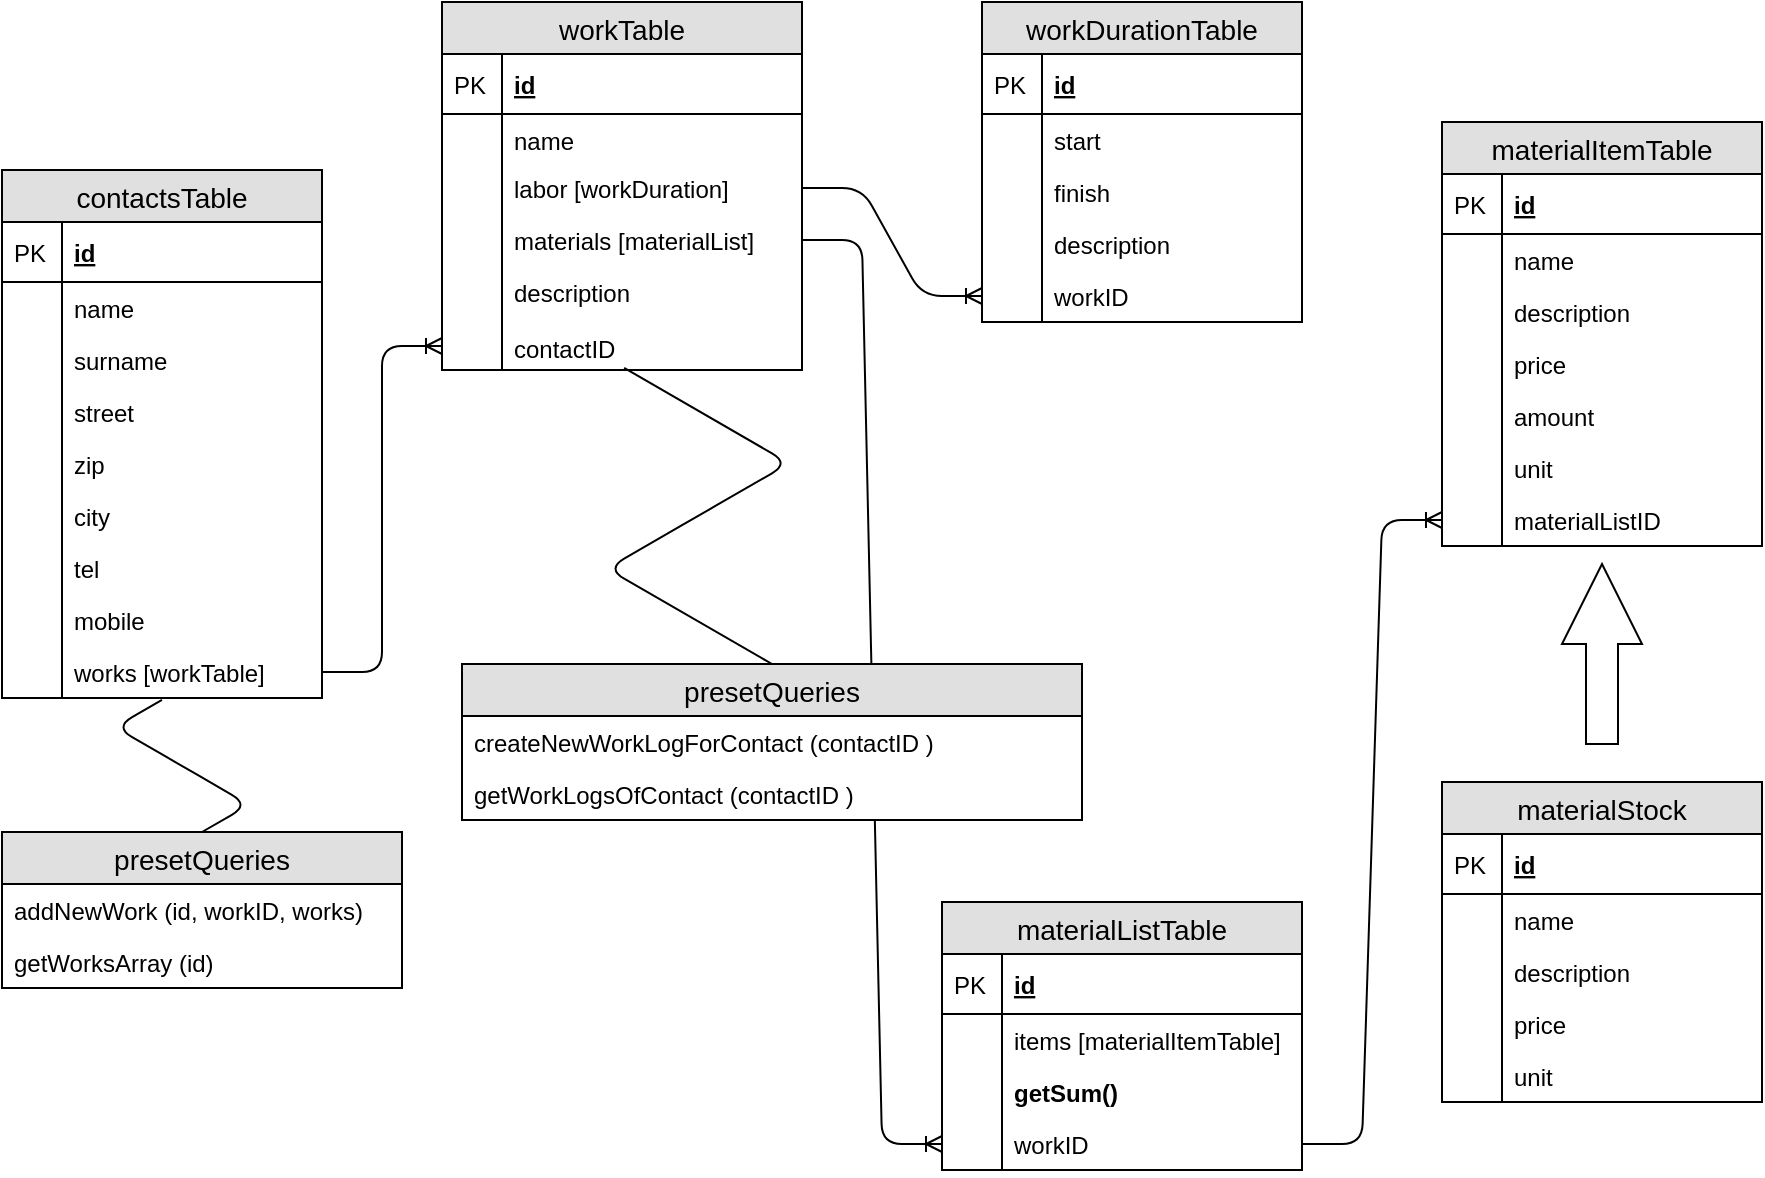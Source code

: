 <mxfile version="12.7.2" type="device"><diagram id="pIN6Wdjf2oK1olxcXLRE" name="Page-1"><mxGraphModel dx="932" dy="611" grid="1" gridSize="10" guides="1" tooltips="1" connect="1" arrows="1" fold="1" page="1" pageScale="1" pageWidth="1169" pageHeight="827" background="none" math="0" shadow="0"><root><mxCell id="0"/><mxCell id="1" parent="0"/><mxCell id="XhW7j2fBl8aj2lpPdpAn-42" value="workTable" style="swimlane;fontStyle=0;childLayout=stackLayout;horizontal=1;startSize=26;fillColor=#e0e0e0;horizontalStack=0;resizeParent=1;resizeParentMax=0;resizeLast=0;collapsible=1;marginBottom=0;swimlaneFillColor=#ffffff;align=center;fontSize=14;rounded=0;" parent="1" vertex="1"><mxGeometry x="260" y="40" width="180" height="184" as="geometry"><mxRectangle x="30" y="524.5" width="130" height="26" as="alternateBounds"/></mxGeometry></mxCell><mxCell id="XhW7j2fBl8aj2lpPdpAn-43" value="id" style="shape=partialRectangle;top=0;left=0;right=0;bottom=1;align=left;verticalAlign=middle;fillColor=none;spacingLeft=34;spacingRight=4;overflow=hidden;rotatable=0;points=[[0,0.5],[1,0.5]];portConstraint=eastwest;dropTarget=0;fontStyle=5;fontSize=12;" parent="XhW7j2fBl8aj2lpPdpAn-42" vertex="1"><mxGeometry y="26" width="180" height="30" as="geometry"/></mxCell><mxCell id="XhW7j2fBl8aj2lpPdpAn-44" value="PK" style="shape=partialRectangle;top=0;left=0;bottom=0;fillColor=none;align=left;verticalAlign=middle;spacingLeft=4;spacingRight=4;overflow=hidden;rotatable=0;points=[];portConstraint=eastwest;part=1;fontSize=12;" parent="XhW7j2fBl8aj2lpPdpAn-43" vertex="1" connectable="0"><mxGeometry width="30" height="30" as="geometry"/></mxCell><mxCell id="XhW7j2fBl8aj2lpPdpAn-111" value="name" style="shape=partialRectangle;top=0;left=0;right=0;bottom=0;align=left;verticalAlign=top;fillColor=none;spacingLeft=34;spacingRight=4;overflow=hidden;rotatable=0;points=[[0,0.5],[1,0.5]];portConstraint=eastwest;dropTarget=0;fontSize=12;comic=0;" parent="XhW7j2fBl8aj2lpPdpAn-42" vertex="1"><mxGeometry y="56" width="180" height="24" as="geometry"/></mxCell><mxCell id="XhW7j2fBl8aj2lpPdpAn-112" value="" style="shape=partialRectangle;top=0;left=0;bottom=0;fillColor=none;align=left;verticalAlign=top;spacingLeft=4;spacingRight=4;overflow=hidden;rotatable=0;points=[];portConstraint=eastwest;part=1;fontSize=12;" parent="XhW7j2fBl8aj2lpPdpAn-111" vertex="1" connectable="0"><mxGeometry width="30" height="24" as="geometry"/></mxCell><mxCell id="XhW7j2fBl8aj2lpPdpAn-45" value="labor [workDuration]" style="shape=partialRectangle;top=0;left=0;right=0;bottom=0;align=left;verticalAlign=top;fillColor=none;spacingLeft=34;spacingRight=4;overflow=hidden;rotatable=0;points=[[0,0.5],[1,0.5]];portConstraint=eastwest;dropTarget=0;fontSize=12;" parent="XhW7j2fBl8aj2lpPdpAn-42" vertex="1"><mxGeometry y="80" width="180" height="26" as="geometry"/></mxCell><mxCell id="XhW7j2fBl8aj2lpPdpAn-46" value="" style="shape=partialRectangle;top=0;left=0;bottom=0;fillColor=none;align=left;verticalAlign=top;spacingLeft=4;spacingRight=4;overflow=hidden;rotatable=0;points=[];portConstraint=eastwest;part=1;fontSize=12;" parent="XhW7j2fBl8aj2lpPdpAn-45" vertex="1" connectable="0"><mxGeometry width="30" height="26" as="geometry"/></mxCell><mxCell id="XhW7j2fBl8aj2lpPdpAn-47" value="materials [materialList]" style="shape=partialRectangle;top=0;left=0;right=0;bottom=0;align=left;verticalAlign=top;fillColor=none;spacingLeft=34;spacingRight=4;overflow=hidden;rotatable=0;points=[[0,0.5],[1,0.5]];portConstraint=eastwest;dropTarget=0;fontSize=12;" parent="XhW7j2fBl8aj2lpPdpAn-42" vertex="1"><mxGeometry y="106" width="180" height="26" as="geometry"/></mxCell><mxCell id="XhW7j2fBl8aj2lpPdpAn-48" value="" style="shape=partialRectangle;top=0;left=0;bottom=0;fillColor=none;align=left;verticalAlign=top;spacingLeft=4;spacingRight=4;overflow=hidden;rotatable=0;points=[];portConstraint=eastwest;part=1;fontSize=12;" parent="XhW7j2fBl8aj2lpPdpAn-47" vertex="1" connectable="0"><mxGeometry width="30" height="26" as="geometry"/></mxCell><mxCell id="XhW7j2fBl8aj2lpPdpAn-49" value="description" style="shape=partialRectangle;top=0;left=0;right=0;bottom=0;align=left;verticalAlign=top;fillColor=none;spacingLeft=34;spacingRight=4;overflow=hidden;rotatable=0;points=[[0,0.5],[1,0.5]];portConstraint=eastwest;dropTarget=0;fontSize=12;" parent="XhW7j2fBl8aj2lpPdpAn-42" vertex="1"><mxGeometry y="132" width="180" height="28" as="geometry"/></mxCell><mxCell id="XhW7j2fBl8aj2lpPdpAn-50" value="" style="shape=partialRectangle;top=0;left=0;bottom=0;fillColor=none;align=left;verticalAlign=top;spacingLeft=4;spacingRight=4;overflow=hidden;rotatable=0;points=[];portConstraint=eastwest;part=1;fontSize=12;" parent="XhW7j2fBl8aj2lpPdpAn-49" vertex="1" connectable="0"><mxGeometry width="30" height="28" as="geometry"/></mxCell><mxCell id="JqWRubaT7lEdu_7shFdC-1" value="contactID" style="shape=partialRectangle;top=0;left=0;right=0;bottom=0;align=left;verticalAlign=top;fillColor=none;spacingLeft=34;spacingRight=4;overflow=hidden;rotatable=0;points=[[0,0.5],[1,0.5]];portConstraint=eastwest;dropTarget=0;fontSize=12;" parent="XhW7j2fBl8aj2lpPdpAn-42" vertex="1"><mxGeometry y="160" width="180" height="24" as="geometry"/></mxCell><mxCell id="JqWRubaT7lEdu_7shFdC-2" value="" style="shape=partialRectangle;top=0;left=0;bottom=0;fillColor=none;align=left;verticalAlign=top;spacingLeft=4;spacingRight=4;overflow=hidden;rotatable=0;points=[];portConstraint=eastwest;part=1;fontSize=12;" parent="JqWRubaT7lEdu_7shFdC-1" vertex="1" connectable="0"><mxGeometry width="30" height="24" as="geometry"/></mxCell><mxCell id="XhW7j2fBl8aj2lpPdpAn-64" value="workDurationTable" style="swimlane;fontStyle=0;childLayout=stackLayout;horizontal=1;startSize=26;fillColor=#e0e0e0;horizontalStack=0;resizeParent=1;resizeParentMax=0;resizeLast=0;collapsible=1;marginBottom=0;swimlaneFillColor=#ffffff;align=center;fontSize=14;rounded=0;" parent="1" vertex="1"><mxGeometry x="530" y="40" width="160" height="160" as="geometry"><mxRectangle x="30" y="524.5" width="130" height="26" as="alternateBounds"/></mxGeometry></mxCell><mxCell id="XhW7j2fBl8aj2lpPdpAn-65" value="id" style="shape=partialRectangle;top=0;left=0;right=0;bottom=1;align=left;verticalAlign=middle;fillColor=none;spacingLeft=34;spacingRight=4;overflow=hidden;rotatable=0;points=[[0,0.5],[1,0.5]];portConstraint=eastwest;dropTarget=0;fontStyle=5;fontSize=12;" parent="XhW7j2fBl8aj2lpPdpAn-64" vertex="1"><mxGeometry y="26" width="160" height="30" as="geometry"/></mxCell><mxCell id="XhW7j2fBl8aj2lpPdpAn-66" value="PK" style="shape=partialRectangle;top=0;left=0;bottom=0;fillColor=none;align=left;verticalAlign=middle;spacingLeft=4;spacingRight=4;overflow=hidden;rotatable=0;points=[];portConstraint=eastwest;part=1;fontSize=12;" parent="XhW7j2fBl8aj2lpPdpAn-65" vertex="1" connectable="0"><mxGeometry width="30" height="30" as="geometry"/></mxCell><mxCell id="XhW7j2fBl8aj2lpPdpAn-67" value="start" style="shape=partialRectangle;top=0;left=0;right=0;bottom=0;align=left;verticalAlign=top;fillColor=none;spacingLeft=34;spacingRight=4;overflow=hidden;rotatable=0;points=[[0,0.5],[1,0.5]];portConstraint=eastwest;dropTarget=0;fontSize=12;" parent="XhW7j2fBl8aj2lpPdpAn-64" vertex="1"><mxGeometry y="56" width="160" height="26" as="geometry"/></mxCell><mxCell id="XhW7j2fBl8aj2lpPdpAn-68" value="" style="shape=partialRectangle;top=0;left=0;bottom=0;fillColor=none;align=left;verticalAlign=top;spacingLeft=4;spacingRight=4;overflow=hidden;rotatable=0;points=[];portConstraint=eastwest;part=1;fontSize=12;" parent="XhW7j2fBl8aj2lpPdpAn-67" vertex="1" connectable="0"><mxGeometry width="30" height="26" as="geometry"/></mxCell><mxCell id="XhW7j2fBl8aj2lpPdpAn-69" value="finish" style="shape=partialRectangle;top=0;left=0;right=0;bottom=0;align=left;verticalAlign=top;fillColor=none;spacingLeft=34;spacingRight=4;overflow=hidden;rotatable=0;points=[[0,0.5],[1,0.5]];portConstraint=eastwest;dropTarget=0;fontSize=12;" parent="XhW7j2fBl8aj2lpPdpAn-64" vertex="1"><mxGeometry y="82" width="160" height="26" as="geometry"/></mxCell><mxCell id="XhW7j2fBl8aj2lpPdpAn-70" value="" style="shape=partialRectangle;top=0;left=0;bottom=0;fillColor=none;align=left;verticalAlign=top;spacingLeft=4;spacingRight=4;overflow=hidden;rotatable=0;points=[];portConstraint=eastwest;part=1;fontSize=12;" parent="XhW7j2fBl8aj2lpPdpAn-69" vertex="1" connectable="0"><mxGeometry width="30" height="26" as="geometry"/></mxCell><mxCell id="XhW7j2fBl8aj2lpPdpAn-71" value="description" style="shape=partialRectangle;top=0;left=0;right=0;bottom=0;align=left;verticalAlign=top;fillColor=none;spacingLeft=34;spacingRight=4;overflow=hidden;rotatable=0;points=[[0,0.5],[1,0.5]];portConstraint=eastwest;dropTarget=0;fontSize=12;" parent="XhW7j2fBl8aj2lpPdpAn-64" vertex="1"><mxGeometry y="108" width="160" height="26" as="geometry"/></mxCell><mxCell id="XhW7j2fBl8aj2lpPdpAn-72" value="" style="shape=partialRectangle;top=0;left=0;bottom=0;fillColor=none;align=left;verticalAlign=top;spacingLeft=4;spacingRight=4;overflow=hidden;rotatable=0;points=[];portConstraint=eastwest;part=1;fontSize=12;" parent="XhW7j2fBl8aj2lpPdpAn-71" vertex="1" connectable="0"><mxGeometry width="30" height="26" as="geometry"/></mxCell><mxCell id="JqWRubaT7lEdu_7shFdC-3" value="workID" style="shape=partialRectangle;top=0;left=0;right=0;bottom=0;align=left;verticalAlign=top;fillColor=none;spacingLeft=34;spacingRight=4;overflow=hidden;rotatable=0;points=[[0,0.5],[1,0.5]];portConstraint=eastwest;dropTarget=0;fontSize=12;" parent="XhW7j2fBl8aj2lpPdpAn-64" vertex="1"><mxGeometry y="134" width="160" height="26" as="geometry"/></mxCell><mxCell id="JqWRubaT7lEdu_7shFdC-4" value="" style="shape=partialRectangle;top=0;left=0;bottom=0;fillColor=none;align=left;verticalAlign=top;spacingLeft=4;spacingRight=4;overflow=hidden;rotatable=0;points=[];portConstraint=eastwest;part=1;fontSize=12;" parent="JqWRubaT7lEdu_7shFdC-3" vertex="1" connectable="0"><mxGeometry width="30" height="26" as="geometry"/></mxCell><mxCell id="XhW7j2fBl8aj2lpPdpAn-74" value="materialListTable" style="swimlane;fontStyle=0;childLayout=stackLayout;horizontal=1;startSize=26;fillColor=#e0e0e0;horizontalStack=0;resizeParent=1;resizeParentMax=0;resizeLast=0;collapsible=1;marginBottom=0;swimlaneFillColor=#ffffff;align=center;fontSize=14;rounded=0;" parent="1" vertex="1"><mxGeometry x="510" y="490" width="180" height="134" as="geometry"><mxRectangle x="30" y="524.5" width="130" height="26" as="alternateBounds"/></mxGeometry></mxCell><mxCell id="XhW7j2fBl8aj2lpPdpAn-75" value="id" style="shape=partialRectangle;top=0;left=0;right=0;bottom=1;align=left;verticalAlign=middle;fillColor=none;spacingLeft=34;spacingRight=4;overflow=hidden;rotatable=0;points=[[0,0.5],[1,0.5]];portConstraint=eastwest;dropTarget=0;fontStyle=5;fontSize=12;" parent="XhW7j2fBl8aj2lpPdpAn-74" vertex="1"><mxGeometry y="26" width="180" height="30" as="geometry"/></mxCell><mxCell id="XhW7j2fBl8aj2lpPdpAn-76" value="PK" style="shape=partialRectangle;top=0;left=0;bottom=0;fillColor=none;align=left;verticalAlign=middle;spacingLeft=4;spacingRight=4;overflow=hidden;rotatable=0;points=[];portConstraint=eastwest;part=1;fontSize=12;" parent="XhW7j2fBl8aj2lpPdpAn-75" vertex="1" connectable="0"><mxGeometry width="30" height="30" as="geometry"/></mxCell><mxCell id="XhW7j2fBl8aj2lpPdpAn-77" value="items [materialItemTable]" style="shape=partialRectangle;top=0;left=0;right=0;bottom=0;align=left;verticalAlign=top;fillColor=none;spacingLeft=34;spacingRight=4;overflow=hidden;rotatable=0;points=[[0,0.5],[1,0.5]];portConstraint=eastwest;dropTarget=0;fontSize=12;" parent="XhW7j2fBl8aj2lpPdpAn-74" vertex="1"><mxGeometry y="56" width="180" height="26" as="geometry"/></mxCell><mxCell id="XhW7j2fBl8aj2lpPdpAn-78" value="" style="shape=partialRectangle;top=0;left=0;bottom=0;fillColor=none;align=left;verticalAlign=top;spacingLeft=4;spacingRight=4;overflow=hidden;rotatable=0;points=[];portConstraint=eastwest;part=1;fontSize=12;" parent="XhW7j2fBl8aj2lpPdpAn-77" vertex="1" connectable="0"><mxGeometry width="30" height="26" as="geometry"/></mxCell><mxCell id="XhW7j2fBl8aj2lpPdpAn-83" value="getSum()" style="shape=partialRectangle;top=0;left=0;right=0;bottom=0;align=left;verticalAlign=top;fillColor=none;spacingLeft=34;spacingRight=4;overflow=hidden;rotatable=0;points=[[0,0.5],[1,0.5]];portConstraint=eastwest;dropTarget=0;fontSize=12;fontStyle=1" parent="XhW7j2fBl8aj2lpPdpAn-74" vertex="1"><mxGeometry y="82" width="180" height="26" as="geometry"/></mxCell><mxCell id="XhW7j2fBl8aj2lpPdpAn-84" value="" style="shape=partialRectangle;top=0;left=0;bottom=0;fillColor=none;align=left;verticalAlign=top;spacingLeft=4;spacingRight=4;overflow=hidden;rotatable=0;points=[];portConstraint=eastwest;part=1;fontSize=12;" parent="XhW7j2fBl8aj2lpPdpAn-83" vertex="1" connectable="0"><mxGeometry width="30" height="26" as="geometry"/></mxCell><mxCell id="JqWRubaT7lEdu_7shFdC-5" value="workID" style="shape=partialRectangle;top=0;left=0;right=0;bottom=0;align=left;verticalAlign=top;fillColor=none;spacingLeft=34;spacingRight=4;overflow=hidden;rotatable=0;points=[[0,0.5],[1,0.5]];portConstraint=eastwest;dropTarget=0;fontSize=12;" parent="XhW7j2fBl8aj2lpPdpAn-74" vertex="1"><mxGeometry y="108" width="180" height="26" as="geometry"/></mxCell><mxCell id="JqWRubaT7lEdu_7shFdC-6" value="" style="shape=partialRectangle;top=0;left=0;bottom=0;fillColor=none;align=left;verticalAlign=top;spacingLeft=4;spacingRight=4;overflow=hidden;rotatable=0;points=[];portConstraint=eastwest;part=1;fontSize=12;" parent="JqWRubaT7lEdu_7shFdC-5" vertex="1" connectable="0"><mxGeometry width="30" height="26" as="geometry"/></mxCell><mxCell id="XhW7j2fBl8aj2lpPdpAn-87" value="materialItemTable" style="swimlane;fontStyle=0;childLayout=stackLayout;horizontal=1;startSize=26;fillColor=#e0e0e0;horizontalStack=0;resizeParent=1;resizeParentMax=0;resizeLast=0;collapsible=1;marginBottom=0;swimlaneFillColor=#ffffff;align=center;fontSize=14;rounded=0;" parent="1" vertex="1"><mxGeometry x="760" y="100" width="160" height="212" as="geometry"><mxRectangle x="30" y="524.5" width="130" height="26" as="alternateBounds"/></mxGeometry></mxCell><mxCell id="XhW7j2fBl8aj2lpPdpAn-88" value="id" style="shape=partialRectangle;top=0;left=0;right=0;bottom=1;align=left;verticalAlign=middle;fillColor=none;spacingLeft=34;spacingRight=4;overflow=hidden;rotatable=0;points=[[0,0.5],[1,0.5]];portConstraint=eastwest;dropTarget=0;fontStyle=5;fontSize=12;" parent="XhW7j2fBl8aj2lpPdpAn-87" vertex="1"><mxGeometry y="26" width="160" height="30" as="geometry"/></mxCell><mxCell id="XhW7j2fBl8aj2lpPdpAn-89" value="PK" style="shape=partialRectangle;top=0;left=0;bottom=0;fillColor=none;align=left;verticalAlign=middle;spacingLeft=4;spacingRight=4;overflow=hidden;rotatable=0;points=[];portConstraint=eastwest;part=1;fontSize=12;" parent="XhW7j2fBl8aj2lpPdpAn-88" vertex="1" connectable="0"><mxGeometry width="30" height="30" as="geometry"/></mxCell><mxCell id="XhW7j2fBl8aj2lpPdpAn-92" value="name" style="shape=partialRectangle;top=0;left=0;right=0;bottom=0;align=left;verticalAlign=top;fillColor=none;spacingLeft=34;spacingRight=4;overflow=hidden;rotatable=0;points=[[0,0.5],[1,0.5]];portConstraint=eastwest;dropTarget=0;fontSize=12;" parent="XhW7j2fBl8aj2lpPdpAn-87" vertex="1"><mxGeometry y="56" width="160" height="26" as="geometry"/></mxCell><mxCell id="XhW7j2fBl8aj2lpPdpAn-93" value="" style="shape=partialRectangle;top=0;left=0;bottom=0;fillColor=none;align=left;verticalAlign=top;spacingLeft=4;spacingRight=4;overflow=hidden;rotatable=0;points=[];portConstraint=eastwest;part=1;fontSize=12;" parent="XhW7j2fBl8aj2lpPdpAn-92" vertex="1" connectable="0"><mxGeometry width="30" height="26" as="geometry"/></mxCell><mxCell id="XhW7j2fBl8aj2lpPdpAn-132" value="description" style="shape=partialRectangle;top=0;left=0;right=0;bottom=0;align=left;verticalAlign=top;fillColor=none;spacingLeft=34;spacingRight=4;overflow=hidden;rotatable=0;points=[[0,0.5],[1,0.5]];portConstraint=eastwest;dropTarget=0;fontSize=12;" parent="XhW7j2fBl8aj2lpPdpAn-87" vertex="1"><mxGeometry y="82" width="160" height="26" as="geometry"/></mxCell><mxCell id="XhW7j2fBl8aj2lpPdpAn-133" value="" style="shape=partialRectangle;top=0;left=0;bottom=0;fillColor=none;align=left;verticalAlign=top;spacingLeft=4;spacingRight=4;overflow=hidden;rotatable=0;points=[];portConstraint=eastwest;part=1;fontSize=12;" parent="XhW7j2fBl8aj2lpPdpAn-132" vertex="1" connectable="0"><mxGeometry width="30" height="26" as="geometry"/></mxCell><mxCell id="XhW7j2fBl8aj2lpPdpAn-94" value="price" style="shape=partialRectangle;top=0;left=0;right=0;bottom=0;align=left;verticalAlign=top;fillColor=none;spacingLeft=34;spacingRight=4;overflow=hidden;rotatable=0;points=[[0,0.5],[1,0.5]];portConstraint=eastwest;dropTarget=0;fontSize=12;" parent="XhW7j2fBl8aj2lpPdpAn-87" vertex="1"><mxGeometry y="108" width="160" height="26" as="geometry"/></mxCell><mxCell id="XhW7j2fBl8aj2lpPdpAn-95" value="" style="shape=partialRectangle;top=0;left=0;bottom=0;fillColor=none;align=left;verticalAlign=top;spacingLeft=4;spacingRight=4;overflow=hidden;rotatable=0;points=[];portConstraint=eastwest;part=1;fontSize=12;" parent="XhW7j2fBl8aj2lpPdpAn-94" vertex="1" connectable="0"><mxGeometry width="30" height="26" as="geometry"/></mxCell><mxCell id="XhW7j2fBl8aj2lpPdpAn-96" value="amount" style="shape=partialRectangle;top=0;left=0;right=0;bottom=0;align=left;verticalAlign=top;fillColor=none;spacingLeft=34;spacingRight=4;overflow=hidden;rotatable=0;points=[[0,0.5],[1,0.5]];portConstraint=eastwest;dropTarget=0;fontSize=12;" parent="XhW7j2fBl8aj2lpPdpAn-87" vertex="1"><mxGeometry y="134" width="160" height="26" as="geometry"/></mxCell><mxCell id="XhW7j2fBl8aj2lpPdpAn-97" value="" style="shape=partialRectangle;top=0;left=0;bottom=0;fillColor=none;align=left;verticalAlign=top;spacingLeft=4;spacingRight=4;overflow=hidden;rotatable=0;points=[];portConstraint=eastwest;part=1;fontSize=12;" parent="XhW7j2fBl8aj2lpPdpAn-96" vertex="1" connectable="0"><mxGeometry width="30" height="26" as="geometry"/></mxCell><mxCell id="XhW7j2fBl8aj2lpPdpAn-128" value="unit" style="shape=partialRectangle;top=0;left=0;right=0;bottom=0;align=left;verticalAlign=top;fillColor=none;spacingLeft=34;spacingRight=4;overflow=hidden;rotatable=0;points=[[0,0.5],[1,0.5]];portConstraint=eastwest;dropTarget=0;fontSize=12;" parent="XhW7j2fBl8aj2lpPdpAn-87" vertex="1"><mxGeometry y="160" width="160" height="26" as="geometry"/></mxCell><mxCell id="XhW7j2fBl8aj2lpPdpAn-129" value="" style="shape=partialRectangle;top=0;left=0;bottom=0;fillColor=none;align=left;verticalAlign=top;spacingLeft=4;spacingRight=4;overflow=hidden;rotatable=0;points=[];portConstraint=eastwest;part=1;fontSize=12;" parent="XhW7j2fBl8aj2lpPdpAn-128" vertex="1" connectable="0"><mxGeometry width="30" height="26" as="geometry"/></mxCell><mxCell id="JqWRubaT7lEdu_7shFdC-7" value="materialListID" style="shape=partialRectangle;top=0;left=0;right=0;bottom=0;align=left;verticalAlign=top;fillColor=none;spacingLeft=34;spacingRight=4;overflow=hidden;rotatable=0;points=[[0,0.5],[1,0.5]];portConstraint=eastwest;dropTarget=0;fontSize=12;" parent="XhW7j2fBl8aj2lpPdpAn-87" vertex="1"><mxGeometry y="186" width="160" height="26" as="geometry"/></mxCell><mxCell id="JqWRubaT7lEdu_7shFdC-8" value="" style="shape=partialRectangle;top=0;left=0;bottom=0;fillColor=none;align=left;verticalAlign=top;spacingLeft=4;spacingRight=4;overflow=hidden;rotatable=0;points=[];portConstraint=eastwest;part=1;fontSize=12;" parent="JqWRubaT7lEdu_7shFdC-7" vertex="1" connectable="0"><mxGeometry width="30" height="26" as="geometry"/></mxCell><mxCell id="XhW7j2fBl8aj2lpPdpAn-113" value="materialStock" style="swimlane;fontStyle=0;childLayout=stackLayout;horizontal=1;startSize=26;fillColor=#e0e0e0;horizontalStack=0;resizeParent=1;resizeParentMax=0;resizeLast=0;collapsible=1;marginBottom=0;swimlaneFillColor=#ffffff;align=center;fontSize=14;rounded=0;" parent="1" vertex="1"><mxGeometry x="760" y="430" width="160" height="160" as="geometry"><mxRectangle x="30" y="524.5" width="130" height="26" as="alternateBounds"/></mxGeometry></mxCell><mxCell id="XhW7j2fBl8aj2lpPdpAn-114" value="id" style="shape=partialRectangle;top=0;left=0;right=0;bottom=1;align=left;verticalAlign=middle;fillColor=none;spacingLeft=34;spacingRight=4;overflow=hidden;rotatable=0;points=[[0,0.5],[1,0.5]];portConstraint=eastwest;dropTarget=0;fontStyle=5;fontSize=12;" parent="XhW7j2fBl8aj2lpPdpAn-113" vertex="1"><mxGeometry y="26" width="160" height="30" as="geometry"/></mxCell><mxCell id="XhW7j2fBl8aj2lpPdpAn-115" value="PK" style="shape=partialRectangle;top=0;left=0;bottom=0;fillColor=none;align=left;verticalAlign=middle;spacingLeft=4;spacingRight=4;overflow=hidden;rotatable=0;points=[];portConstraint=eastwest;part=1;fontSize=12;" parent="XhW7j2fBl8aj2lpPdpAn-114" vertex="1" connectable="0"><mxGeometry width="30" height="30" as="geometry"/></mxCell><mxCell id="XhW7j2fBl8aj2lpPdpAn-116" value="name" style="shape=partialRectangle;top=0;left=0;right=0;bottom=0;align=left;verticalAlign=top;fillColor=none;spacingLeft=34;spacingRight=4;overflow=hidden;rotatable=0;points=[[0,0.5],[1,0.5]];portConstraint=eastwest;dropTarget=0;fontSize=12;" parent="XhW7j2fBl8aj2lpPdpAn-113" vertex="1"><mxGeometry y="56" width="160" height="26" as="geometry"/></mxCell><mxCell id="XhW7j2fBl8aj2lpPdpAn-117" value="" style="shape=partialRectangle;top=0;left=0;bottom=0;fillColor=none;align=left;verticalAlign=top;spacingLeft=4;spacingRight=4;overflow=hidden;rotatable=0;points=[];portConstraint=eastwest;part=1;fontSize=12;" parent="XhW7j2fBl8aj2lpPdpAn-116" vertex="1" connectable="0"><mxGeometry width="30" height="26" as="geometry"/></mxCell><mxCell id="XhW7j2fBl8aj2lpPdpAn-118" value="description" style="shape=partialRectangle;top=0;left=0;right=0;bottom=0;align=left;verticalAlign=top;fillColor=none;spacingLeft=34;spacingRight=4;overflow=hidden;rotatable=0;points=[[0,0.5],[1,0.5]];portConstraint=eastwest;dropTarget=0;fontSize=12;" parent="XhW7j2fBl8aj2lpPdpAn-113" vertex="1"><mxGeometry y="82" width="160" height="26" as="geometry"/></mxCell><mxCell id="XhW7j2fBl8aj2lpPdpAn-119" value="" style="shape=partialRectangle;top=0;left=0;bottom=0;fillColor=none;align=left;verticalAlign=top;spacingLeft=4;spacingRight=4;overflow=hidden;rotatable=0;points=[];portConstraint=eastwest;part=1;fontSize=12;" parent="XhW7j2fBl8aj2lpPdpAn-118" vertex="1" connectable="0"><mxGeometry width="30" height="26" as="geometry"/></mxCell><mxCell id="XhW7j2fBl8aj2lpPdpAn-120" value="price" style="shape=partialRectangle;top=0;left=0;right=0;bottom=0;align=left;verticalAlign=top;fillColor=none;spacingLeft=34;spacingRight=4;overflow=hidden;rotatable=0;points=[[0,0.5],[1,0.5]];portConstraint=eastwest;dropTarget=0;fontSize=12;" parent="XhW7j2fBl8aj2lpPdpAn-113" vertex="1"><mxGeometry y="108" width="160" height="26" as="geometry"/></mxCell><mxCell id="XhW7j2fBl8aj2lpPdpAn-121" value="" style="shape=partialRectangle;top=0;left=0;bottom=0;fillColor=none;align=left;verticalAlign=top;spacingLeft=4;spacingRight=4;overflow=hidden;rotatable=0;points=[];portConstraint=eastwest;part=1;fontSize=12;" parent="XhW7j2fBl8aj2lpPdpAn-120" vertex="1" connectable="0"><mxGeometry width="30" height="26" as="geometry"/></mxCell><mxCell id="XhW7j2fBl8aj2lpPdpAn-122" value="unit" style="shape=partialRectangle;top=0;left=0;right=0;bottom=0;align=left;verticalAlign=top;fillColor=none;spacingLeft=34;spacingRight=4;overflow=hidden;rotatable=0;points=[[0,0.5],[1,0.5]];portConstraint=eastwest;dropTarget=0;fontSize=12;" parent="XhW7j2fBl8aj2lpPdpAn-113" vertex="1"><mxGeometry y="134" width="160" height="26" as="geometry"/></mxCell><mxCell id="XhW7j2fBl8aj2lpPdpAn-123" value="" style="shape=partialRectangle;top=0;left=0;bottom=0;fillColor=none;align=left;verticalAlign=top;spacingLeft=4;spacingRight=4;overflow=hidden;rotatable=0;points=[];portConstraint=eastwest;part=1;fontSize=12;" parent="XhW7j2fBl8aj2lpPdpAn-122" vertex="1" connectable="0"><mxGeometry width="30" height="26" as="geometry"/></mxCell><mxCell id="KX75HKw-iEKH7OPJKG4U-1" value="" style="edgeStyle=entityRelationEdgeStyle;fontSize=12;html=1;endArrow=ERoneToMany;" parent="1" source="XhW7j2fBl8aj2lpPdpAn-40" target="JqWRubaT7lEdu_7shFdC-1" edge="1"><mxGeometry width="100" height="100" relative="1" as="geometry"><mxPoint x="200" y="380" as="sourcePoint"/><mxPoint x="270" y="280" as="targetPoint"/></mxGeometry></mxCell><mxCell id="KX75HKw-iEKH7OPJKG4U-2" value="" style="edgeStyle=entityRelationEdgeStyle;fontSize=12;html=1;endArrow=ERoneToMany;exitX=1;exitY=0.5;exitDx=0;exitDy=0;" parent="1" source="XhW7j2fBl8aj2lpPdpAn-45" target="JqWRubaT7lEdu_7shFdC-3" edge="1"><mxGeometry width="100" height="100" relative="1" as="geometry"><mxPoint x="410" y="283" as="sourcePoint"/><mxPoint x="510" y="183" as="targetPoint"/></mxGeometry></mxCell><mxCell id="KX75HKw-iEKH7OPJKG4U-3" value="" style="edgeStyle=entityRelationEdgeStyle;fontSize=12;html=1;endArrow=ERoneToMany;exitX=1;exitY=0.5;exitDx=0;exitDy=0;entryX=0;entryY=0.5;entryDx=0;entryDy=0;" parent="1" source="XhW7j2fBl8aj2lpPdpAn-47" target="JqWRubaT7lEdu_7shFdC-5" edge="1"><mxGeometry width="100" height="100" relative="1" as="geometry"><mxPoint x="410" y="530" as="sourcePoint"/><mxPoint x="510" y="430" as="targetPoint"/></mxGeometry></mxCell><mxCell id="KX75HKw-iEKH7OPJKG4U-4" value="" style="edgeStyle=entityRelationEdgeStyle;fontSize=12;html=1;endArrow=ERoneToMany;entryX=0;entryY=0.5;entryDx=0;entryDy=0;exitX=1;exitY=0.5;exitDx=0;exitDy=0;" parent="1" source="JqWRubaT7lEdu_7shFdC-5" target="JqWRubaT7lEdu_7shFdC-7" edge="1"><mxGeometry width="100" height="100" relative="1" as="geometry"><mxPoint x="40" y="700" as="sourcePoint"/><mxPoint x="140" y="600" as="targetPoint"/></mxGeometry></mxCell><mxCell id="KX75HKw-iEKH7OPJKG4U-5" value="" style="html=1;shadow=0;dashed=0;align=center;verticalAlign=middle;shape=mxgraph.arrows2.arrow;dy=0.6;dx=40;direction=north;notch=0;" parent="1" vertex="1"><mxGeometry x="820" y="321" width="40" height="90" as="geometry"/></mxCell><mxCell id="KX75HKw-iEKH7OPJKG4U-14" value="" style="group" parent="1" vertex="1" connectable="0"><mxGeometry x="40" y="124" width="200" height="370" as="geometry"/></mxCell><mxCell id="XhW7j2fBl8aj2lpPdpAn-20" value="contactsTable" style="swimlane;fontStyle=0;childLayout=stackLayout;horizontal=1;startSize=26;fillColor=#e0e0e0;horizontalStack=0;resizeParent=1;resizeParentMax=0;resizeLast=0;collapsible=1;marginBottom=0;swimlaneFillColor=#ffffff;align=center;fontSize=14;rounded=0;" parent="KX75HKw-iEKH7OPJKG4U-14" vertex="1"><mxGeometry width="160" height="264" as="geometry"><mxRectangle width="130" height="26" as="alternateBounds"/></mxGeometry></mxCell><mxCell id="XhW7j2fBl8aj2lpPdpAn-21" value="id" style="shape=partialRectangle;top=0;left=0;right=0;bottom=1;align=left;verticalAlign=middle;fillColor=none;spacingLeft=34;spacingRight=4;overflow=hidden;rotatable=0;points=[[0,0.5],[1,0.5]];portConstraint=eastwest;dropTarget=0;fontStyle=5;fontSize=12;" parent="XhW7j2fBl8aj2lpPdpAn-20" vertex="1"><mxGeometry y="26" width="160" height="30" as="geometry"/></mxCell><mxCell id="XhW7j2fBl8aj2lpPdpAn-22" value="PK" style="shape=partialRectangle;top=0;left=0;bottom=0;fillColor=none;align=left;verticalAlign=middle;spacingLeft=4;spacingRight=4;overflow=hidden;rotatable=0;points=[];portConstraint=eastwest;part=1;fontSize=12;" parent="XhW7j2fBl8aj2lpPdpAn-21" vertex="1" connectable="0"><mxGeometry width="30" height="30" as="geometry"/></mxCell><mxCell id="XhW7j2fBl8aj2lpPdpAn-23" value="name" style="shape=partialRectangle;top=0;left=0;right=0;bottom=0;align=left;verticalAlign=top;fillColor=none;spacingLeft=34;spacingRight=4;overflow=hidden;rotatable=0;points=[[0,0.5],[1,0.5]];portConstraint=eastwest;dropTarget=0;fontSize=12;" parent="XhW7j2fBl8aj2lpPdpAn-20" vertex="1"><mxGeometry y="56" width="160" height="26" as="geometry"/></mxCell><mxCell id="XhW7j2fBl8aj2lpPdpAn-24" value="" style="shape=partialRectangle;top=0;left=0;bottom=0;fillColor=none;align=left;verticalAlign=top;spacingLeft=4;spacingRight=4;overflow=hidden;rotatable=0;points=[];portConstraint=eastwest;part=1;fontSize=12;" parent="XhW7j2fBl8aj2lpPdpAn-23" vertex="1" connectable="0"><mxGeometry width="30" height="26" as="geometry"/></mxCell><mxCell id="XhW7j2fBl8aj2lpPdpAn-25" value="surname" style="shape=partialRectangle;top=0;left=0;right=0;bottom=0;align=left;verticalAlign=top;fillColor=none;spacingLeft=34;spacingRight=4;overflow=hidden;rotatable=0;points=[[0,0.5],[1,0.5]];portConstraint=eastwest;dropTarget=0;fontSize=12;" parent="XhW7j2fBl8aj2lpPdpAn-20" vertex="1"><mxGeometry y="82" width="160" height="26" as="geometry"/></mxCell><mxCell id="XhW7j2fBl8aj2lpPdpAn-26" value="" style="shape=partialRectangle;top=0;left=0;bottom=0;fillColor=none;align=left;verticalAlign=top;spacingLeft=4;spacingRight=4;overflow=hidden;rotatable=0;points=[];portConstraint=eastwest;part=1;fontSize=12;" parent="XhW7j2fBl8aj2lpPdpAn-25" vertex="1" connectable="0"><mxGeometry width="30" height="26" as="geometry"/></mxCell><mxCell id="XhW7j2fBl8aj2lpPdpAn-27" value="street" style="shape=partialRectangle;top=0;left=0;right=0;bottom=0;align=left;verticalAlign=top;fillColor=none;spacingLeft=34;spacingRight=4;overflow=hidden;rotatable=0;points=[[0,0.5],[1,0.5]];portConstraint=eastwest;dropTarget=0;fontSize=12;" parent="XhW7j2fBl8aj2lpPdpAn-20" vertex="1"><mxGeometry y="108" width="160" height="26" as="geometry"/></mxCell><mxCell id="XhW7j2fBl8aj2lpPdpAn-28" value="" style="shape=partialRectangle;top=0;left=0;bottom=0;fillColor=none;align=left;verticalAlign=top;spacingLeft=4;spacingRight=4;overflow=hidden;rotatable=0;points=[];portConstraint=eastwest;part=1;fontSize=12;" parent="XhW7j2fBl8aj2lpPdpAn-27" vertex="1" connectable="0"><mxGeometry width="30" height="26" as="geometry"/></mxCell><mxCell id="XhW7j2fBl8aj2lpPdpAn-32" value="zip" style="shape=partialRectangle;top=0;left=0;right=0;bottom=0;align=left;verticalAlign=top;fillColor=none;spacingLeft=34;spacingRight=4;overflow=hidden;rotatable=0;points=[[0,0.5],[1,0.5]];portConstraint=eastwest;dropTarget=0;fontSize=12;" parent="XhW7j2fBl8aj2lpPdpAn-20" vertex="1"><mxGeometry y="134" width="160" height="26" as="geometry"/></mxCell><mxCell id="XhW7j2fBl8aj2lpPdpAn-33" value="" style="shape=partialRectangle;top=0;left=0;bottom=0;fillColor=none;align=left;verticalAlign=top;spacingLeft=4;spacingRight=4;overflow=hidden;rotatable=0;points=[];portConstraint=eastwest;part=1;fontSize=12;" parent="XhW7j2fBl8aj2lpPdpAn-32" vertex="1" connectable="0"><mxGeometry width="30" height="26" as="geometry"/></mxCell><mxCell id="XhW7j2fBl8aj2lpPdpAn-34" value="city" style="shape=partialRectangle;top=0;left=0;right=0;bottom=0;align=left;verticalAlign=top;fillColor=none;spacingLeft=34;spacingRight=4;overflow=hidden;rotatable=0;points=[[0,0.5],[1,0.5]];portConstraint=eastwest;dropTarget=0;fontSize=12;" parent="XhW7j2fBl8aj2lpPdpAn-20" vertex="1"><mxGeometry y="160" width="160" height="26" as="geometry"/></mxCell><mxCell id="XhW7j2fBl8aj2lpPdpAn-35" value="" style="shape=partialRectangle;top=0;left=0;bottom=0;fillColor=none;align=left;verticalAlign=top;spacingLeft=4;spacingRight=4;overflow=hidden;rotatable=0;points=[];portConstraint=eastwest;part=1;fontSize=12;" parent="XhW7j2fBl8aj2lpPdpAn-34" vertex="1" connectable="0"><mxGeometry width="30" height="26" as="geometry"/></mxCell><mxCell id="XhW7j2fBl8aj2lpPdpAn-36" value="tel" style="shape=partialRectangle;top=0;left=0;right=0;bottom=0;align=left;verticalAlign=top;fillColor=none;spacingLeft=34;spacingRight=4;overflow=hidden;rotatable=0;points=[[0,0.5],[1,0.5]];portConstraint=eastwest;dropTarget=0;fontSize=12;" parent="XhW7j2fBl8aj2lpPdpAn-20" vertex="1"><mxGeometry y="186" width="160" height="26" as="geometry"/></mxCell><mxCell id="XhW7j2fBl8aj2lpPdpAn-37" value="" style="shape=partialRectangle;top=0;left=0;bottom=0;fillColor=none;align=left;verticalAlign=top;spacingLeft=4;spacingRight=4;overflow=hidden;rotatable=0;points=[];portConstraint=eastwest;part=1;fontSize=12;" parent="XhW7j2fBl8aj2lpPdpAn-36" vertex="1" connectable="0"><mxGeometry width="30" height="26" as="geometry"/></mxCell><mxCell id="XhW7j2fBl8aj2lpPdpAn-38" value="mobile" style="shape=partialRectangle;top=0;left=0;right=0;bottom=0;align=left;verticalAlign=top;fillColor=none;spacingLeft=34;spacingRight=4;overflow=hidden;rotatable=0;points=[[0,0.5],[1,0.5]];portConstraint=eastwest;dropTarget=0;fontSize=12;" parent="XhW7j2fBl8aj2lpPdpAn-20" vertex="1"><mxGeometry y="212" width="160" height="26" as="geometry"/></mxCell><mxCell id="XhW7j2fBl8aj2lpPdpAn-39" value="" style="shape=partialRectangle;top=0;left=0;bottom=0;fillColor=none;align=left;verticalAlign=top;spacingLeft=4;spacingRight=4;overflow=hidden;rotatable=0;points=[];portConstraint=eastwest;part=1;fontSize=12;" parent="XhW7j2fBl8aj2lpPdpAn-38" vertex="1" connectable="0"><mxGeometry width="30" height="26" as="geometry"/></mxCell><mxCell id="XhW7j2fBl8aj2lpPdpAn-40" value="works [workTable]" style="shape=partialRectangle;top=0;left=0;right=0;bottom=0;align=left;verticalAlign=top;fillColor=none;spacingLeft=34;spacingRight=4;overflow=hidden;rotatable=0;points=[[0,0.5],[1,0.5]];portConstraint=eastwest;dropTarget=0;fontSize=12;" parent="XhW7j2fBl8aj2lpPdpAn-20" vertex="1"><mxGeometry y="238" width="160" height="26" as="geometry"/></mxCell><mxCell id="XhW7j2fBl8aj2lpPdpAn-41" value="" style="shape=partialRectangle;top=0;left=0;bottom=0;fillColor=none;align=left;verticalAlign=top;spacingLeft=4;spacingRight=4;overflow=hidden;rotatable=0;points=[];portConstraint=eastwest;part=1;fontSize=12;" parent="XhW7j2fBl8aj2lpPdpAn-40" vertex="1" connectable="0"><mxGeometry width="30" height="26" as="geometry"/></mxCell><mxCell id="KX75HKw-iEKH7OPJKG4U-10" value="presetQueries" style="swimlane;fontStyle=0;childLayout=stackLayout;horizontal=1;startSize=26;fillColor=#e0e0e0;horizontalStack=0;resizeParent=1;resizeParentMax=0;resizeLast=0;collapsible=1;marginBottom=0;swimlaneFillColor=#ffffff;align=center;fontSize=14;" parent="KX75HKw-iEKH7OPJKG4U-14" vertex="1"><mxGeometry y="331" width="200" height="78" as="geometry"><mxRectangle y="266" width="120" height="26" as="alternateBounds"/></mxGeometry></mxCell><mxCell id="KX75HKw-iEKH7OPJKG4U-11" value="addNewWork (id, workID, works)" style="text;strokeColor=none;fillColor=none;spacingLeft=4;spacingRight=4;overflow=hidden;rotatable=0;points=[[0,0.5],[1,0.5]];portConstraint=eastwest;fontSize=12;" parent="KX75HKw-iEKH7OPJKG4U-10" vertex="1"><mxGeometry y="26" width="200" height="26" as="geometry"/></mxCell><mxCell id="KX75HKw-iEKH7OPJKG4U-12" value="getWorksArray (id)" style="text;strokeColor=none;fillColor=none;spacingLeft=4;spacingRight=4;overflow=hidden;rotatable=0;points=[[0,0.5],[1,0.5]];portConstraint=eastwest;fontSize=12;" parent="KX75HKw-iEKH7OPJKG4U-10" vertex="1"><mxGeometry y="52" width="200" height="26" as="geometry"/></mxCell><mxCell id="KX75HKw-iEKH7OPJKG4U-20" value="" style="edgeStyle=isometricEdgeStyle;endArrow=none;html=1;entryX=0.5;entryY=1.038;entryDx=0;entryDy=0;entryPerimeter=0;exitX=0.5;exitY=0;exitDx=0;exitDy=0;" parent="KX75HKw-iEKH7OPJKG4U-14" source="KX75HKw-iEKH7OPJKG4U-10" target="XhW7j2fBl8aj2lpPdpAn-40" edge="1"><mxGeometry width="50" height="100" relative="1" as="geometry"><mxPoint y="586" as="sourcePoint"/><mxPoint x="50" y="486" as="targetPoint"/></mxGeometry></mxCell><mxCell id="KX75HKw-iEKH7OPJKG4U-15" value="presetQueries" style="swimlane;fontStyle=0;childLayout=stackLayout;horizontal=1;startSize=26;fillColor=#e0e0e0;horizontalStack=0;resizeParent=1;resizeParentMax=0;resizeLast=0;collapsible=1;marginBottom=0;swimlaneFillColor=#ffffff;align=center;fontSize=14;" parent="1" vertex="1"><mxGeometry x="270" y="371" width="310" height="78" as="geometry"/></mxCell><mxCell id="KX75HKw-iEKH7OPJKG4U-16" value="createNewWorkLogForContact (contactID )" style="text;strokeColor=none;fillColor=none;spacingLeft=4;spacingRight=4;overflow=hidden;rotatable=0;points=[[0,0.5],[1,0.5]];portConstraint=eastwest;fontSize=12;" parent="KX75HKw-iEKH7OPJKG4U-15" vertex="1"><mxGeometry y="26" width="310" height="26" as="geometry"/></mxCell><mxCell id="KX75HKw-iEKH7OPJKG4U-18" value="getWorkLogsOfContact (contactID )" style="text;strokeColor=none;fillColor=none;spacingLeft=4;spacingRight=4;overflow=hidden;rotatable=0;points=[[0,0.5],[1,0.5]];portConstraint=eastwest;fontSize=12;" parent="KX75HKw-iEKH7OPJKG4U-15" vertex="1"><mxGeometry y="52" width="310" height="26" as="geometry"/></mxCell><mxCell id="KX75HKw-iEKH7OPJKG4U-21" value="" style="edgeStyle=isometricEdgeStyle;endArrow=none;html=1;elbow=vertical;exitX=0.5;exitY=0;exitDx=0;exitDy=0;entryX=0.506;entryY=0.958;entryDx=0;entryDy=0;entryPerimeter=0;" parent="1" source="KX75HKw-iEKH7OPJKG4U-15" target="JqWRubaT7lEdu_7shFdC-1" edge="1"><mxGeometry width="50" height="100" relative="1" as="geometry"><mxPoint x="344" y="340" as="sourcePoint"/><mxPoint x="394" y="240" as="targetPoint"/></mxGeometry></mxCell></root></mxGraphModel></diagram></mxfile>